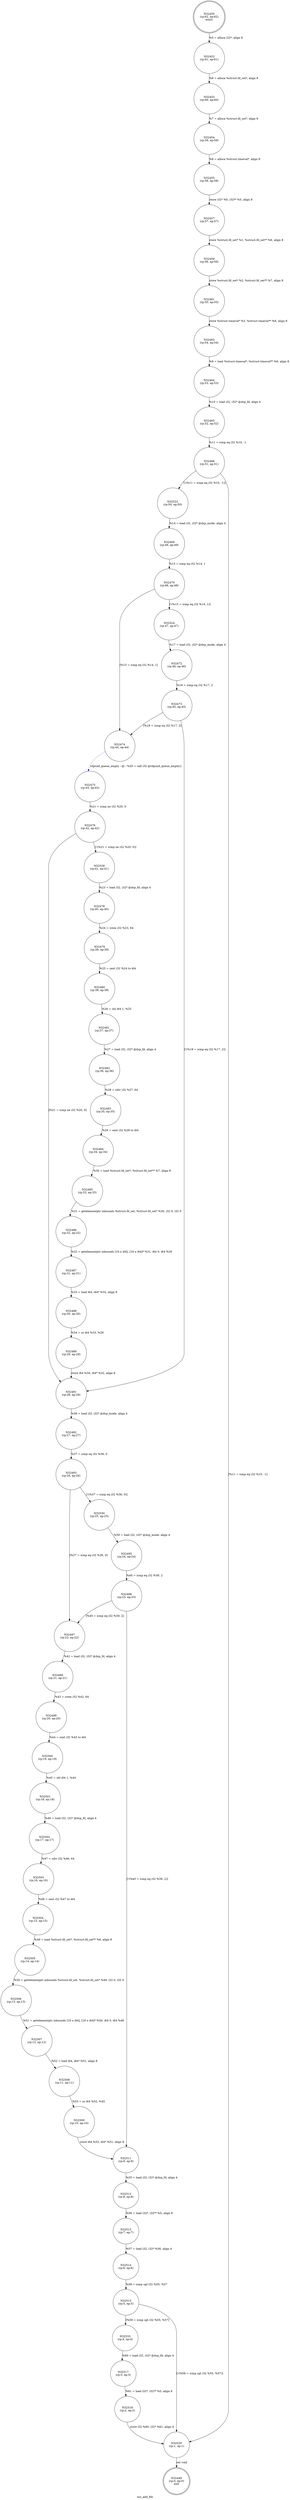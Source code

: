 digraph oss_add_fds {
label="oss_add_fds"
32449 [label="N32449\n(rp:0, ep:0)\nexit", shape="doublecircle"]
32450 [label="N32450\n(rp:62, ep:62)\nentry", shape="doublecircle"]
32450 -> 32452 [label="%5 = alloca i32*, align 8"]
32452 [label="N32452\n(rp:61, ep:61)", shape="circle"]
32452 -> 32453 [label="%6 = alloca %struct.fd_set*, align 8"]
32453 [label="N32453\n(rp:60, ep:60)", shape="circle"]
32453 -> 32454 [label="%7 = alloca %struct.fd_set*, align 8"]
32454 [label="N32454\n(rp:59, ep:59)", shape="circle"]
32454 -> 32455 [label="%8 = alloca %struct.timeval*, align 8"]
32455 [label="N32455\n(rp:58, ep:58)", shape="circle"]
32455 -> 32457 [label="store i32* %0, i32** %5, align 8"]
32457 [label="N32457\n(rp:57, ep:57)", shape="circle"]
32457 -> 32459 [label="store %struct.fd_set* %1, %struct.fd_set** %6, align 8"]
32459 [label="N32459\n(rp:56, ep:56)", shape="circle"]
32459 -> 32461 [label="store %struct.fd_set* %2, %struct.fd_set** %7, align 8"]
32461 [label="N32461\n(rp:55, ep:55)", shape="circle"]
32461 -> 32463 [label="store %struct.timeval* %3, %struct.timeval** %8, align 8"]
32463 [label="N32463\n(rp:54, ep:54)", shape="circle"]
32463 -> 32464 [label="%9 = load %struct.timeval*, %struct.timeval** %8, align 8"]
32464 [label="N32464\n(rp:53, ep:53)", shape="circle"]
32464 -> 32465 [label="%10 = load i32, i32* @dsp_fd, align 4"]
32465 [label="N32465\n(rp:52, ep:52)", shape="circle"]
32465 -> 32466 [label="%11 = icmp eq i32 %10, -1"]
32466 [label="N32466\n(rp:51, ep:51)", shape="circle"]
32466 -> 32522 [label="[!(%11 = icmp eq i32 %10, -1)]"]
32466 -> 32520 [label="[%11 = icmp eq i32 %10, -1]"]
32469 [label="N32469\n(rp:49, ep:49)", shape="circle"]
32469 -> 32470 [label="%15 = icmp eq i32 %14, 1"]
32470 [label="N32470\n(rp:48, ep:48)", shape="circle"]
32470 -> 32524 [label="[!(%15 = icmp eq i32 %14, 1)]"]
32470 -> 32474 [label="[%15 = icmp eq i32 %14, 1]"]
32472 [label="N32472\n(rp:46, ep:46)", shape="circle"]
32472 -> 32473 [label="%18 = icmp eq i32 %17, 2"]
32473 [label="N32473\n(rp:45, ep:45)", shape="circle"]
32473 -> 32474 [label="[%18 = icmp eq i32 %17, 2]"]
32473 -> 32491 [label="[!(%18 = icmp eq i32 %17, 2)]"]
32474 [label="N32474\n(rp:44, ep:44)", shape="circle"]
32474 -> 32475 [label="rdpsnd_queue_empty --@-- %20 = call i32 @rdpsnd_queue_empty()", style="dashed", color="blue"]
32475 [label="N32475\n(rp:43, ep:43)", shape="circle"]
32475 -> 32476 [label="%21 = icmp ne i32 %20, 0"]
32476 [label="N32476\n(rp:42, ep:42)", shape="circle"]
32476 -> 32528 [label="[!(%21 = icmp ne i32 %20, 0)]"]
32476 -> 32491 [label="[%21 = icmp ne i32 %20, 0]"]
32478 [label="N32478\n(rp:40, ep:40)", shape="circle"]
32478 -> 32479 [label="%24 = srem i32 %23, 64"]
32479 [label="N32479\n(rp:39, ep:39)", shape="circle"]
32479 -> 32480 [label="%25 = zext i32 %24 to i64"]
32480 [label="N32480\n(rp:38, ep:38)", shape="circle"]
32480 -> 32481 [label="%26 = shl i64 1, %25"]
32481 [label="N32481\n(rp:37, ep:37)", shape="circle"]
32481 -> 32482 [label="%27 = load i32, i32* @dsp_fd, align 4"]
32482 [label="N32482\n(rp:36, ep:36)", shape="circle"]
32482 -> 32483 [label="%28 = sdiv i32 %27, 64"]
32483 [label="N32483\n(rp:35, ep:35)", shape="circle"]
32483 -> 32484 [label="%29 = sext i32 %28 to i64"]
32484 [label="N32484\n(rp:34, ep:34)", shape="circle"]
32484 -> 32485 [label="%30 = load %struct.fd_set*, %struct.fd_set** %7, align 8"]
32485 [label="N32485\n(rp:33, ep:33)", shape="circle"]
32485 -> 32486 [label="%31 = getelementptr inbounds %struct.fd_set, %struct.fd_set* %30, i32 0, i32 0"]
32486 [label="N32486\n(rp:32, ep:32)", shape="circle"]
32486 -> 32487 [label="%32 = getelementptr inbounds [16 x i64], [16 x i64]* %31, i64 0, i64 %29"]
32487 [label="N32487\n(rp:31, ep:31)", shape="circle"]
32487 -> 32488 [label="%33 = load i64, i64* %32, align 8"]
32488 [label="N32488\n(rp:30, ep:30)", shape="circle"]
32488 -> 32489 [label="%34 = or i64 %33, %26"]
32489 [label="N32489\n(rp:29, ep:29)", shape="circle"]
32489 -> 32491 [label="store i64 %34, i64* %32, align 8"]
32491 [label="N32491\n(rp:28, ep:28)", shape="circle"]
32491 -> 32492 [label="%36 = load i32, i32* @dsp_mode, align 4"]
32492 [label="N32492\n(rp:27, ep:27)", shape="circle"]
32492 -> 32493 [label="%37 = icmp eq i32 %36, 0"]
32493 [label="N32493\n(rp:26, ep:26)", shape="circle"]
32493 -> 32530 [label="[!(%37 = icmp eq i32 %36, 0)]"]
32493 -> 32497 [label="[%37 = icmp eq i32 %36, 0]"]
32495 [label="N32495\n(rp:24, ep:24)", shape="circle"]
32495 -> 32496 [label="%40 = icmp eq i32 %39, 2"]
32496 [label="N32496\n(rp:23, ep:23)", shape="circle"]
32496 -> 32497 [label="[%40 = icmp eq i32 %39, 2]"]
32496 -> 32511 [label="[!(%40 = icmp eq i32 %39, 2)]"]
32497 [label="N32497\n(rp:22, ep:22)", shape="circle"]
32497 -> 32498 [label="%42 = load i32, i32* @dsp_fd, align 4"]
32498 [label="N32498\n(rp:21, ep:21)", shape="circle"]
32498 -> 32499 [label="%43 = srem i32 %42, 64"]
32499 [label="N32499\n(rp:20, ep:20)", shape="circle"]
32499 -> 32500 [label="%44 = zext i32 %43 to i64"]
32500 [label="N32500\n(rp:19, ep:19)", shape="circle"]
32500 -> 32501 [label="%45 = shl i64 1, %44"]
32501 [label="N32501\n(rp:18, ep:18)", shape="circle"]
32501 -> 32502 [label="%46 = load i32, i32* @dsp_fd, align 4"]
32502 [label="N32502\n(rp:17, ep:17)", shape="circle"]
32502 -> 32503 [label="%47 = sdiv i32 %46, 64"]
32503 [label="N32503\n(rp:16, ep:16)", shape="circle"]
32503 -> 32504 [label="%48 = sext i32 %47 to i64"]
32504 [label="N32504\n(rp:15, ep:15)", shape="circle"]
32504 -> 32505 [label="%49 = load %struct.fd_set*, %struct.fd_set** %6, align 8"]
32505 [label="N32505\n(rp:14, ep:14)", shape="circle"]
32505 -> 32506 [label="%50 = getelementptr inbounds %struct.fd_set, %struct.fd_set* %49, i32 0, i32 0"]
32506 [label="N32506\n(rp:13, ep:13)", shape="circle"]
32506 -> 32507 [label="%51 = getelementptr inbounds [16 x i64], [16 x i64]* %50, i64 0, i64 %48"]
32507 [label="N32507\n(rp:12, ep:12)", shape="circle"]
32507 -> 32508 [label="%52 = load i64, i64* %51, align 8"]
32508 [label="N32508\n(rp:11, ep:11)", shape="circle"]
32508 -> 32509 [label="%53 = or i64 %52, %45"]
32509 [label="N32509\n(rp:10, ep:10)", shape="circle"]
32509 -> 32511 [label="store i64 %53, i64* %51, align 8"]
32511 [label="N32511\n(rp:9, ep:9)", shape="circle"]
32511 -> 32512 [label="%55 = load i32, i32* @dsp_fd, align 4"]
32512 [label="N32512\n(rp:8, ep:8)", shape="circle"]
32512 -> 32513 [label="%56 = load i32*, i32** %5, align 8"]
32513 [label="N32513\n(rp:7, ep:7)", shape="circle"]
32513 -> 32514 [label="%57 = load i32, i32* %56, align 4"]
32514 [label="N32514\n(rp:6, ep:6)", shape="circle"]
32514 -> 32515 [label="%58 = icmp sgt i32 %55, %57"]
32515 [label="N32515\n(rp:5, ep:5)", shape="circle"]
32515 -> 32533 [label="[%58 = icmp sgt i32 %55, %57]"]
32515 -> 32520 [label="[!(%58 = icmp sgt i32 %55, %57)]"]
32517 [label="N32517\n(rp:3, ep:3)", shape="circle"]
32517 -> 32518 [label="%61 = load i32*, i32** %5, align 8"]
32518 [label="N32518\n(rp:2, ep:2)", shape="circle"]
32518 -> 32520 [label="store i32 %60, i32* %61, align 4"]
32520 [label="N32520\n(rp:1, ep:1)", shape="circle"]
32520 -> 32449 [label="ret void"]
32522 [label="N32522\n(rp:50, ep:50)", shape="circle"]
32522 -> 32469 [label="%14 = load i32, i32* @dsp_mode, align 4"]
32524 [label="N32524\n(rp:47, ep:47)", shape="circle"]
32524 -> 32472 [label="%17 = load i32, i32* @dsp_mode, align 4"]
32528 [label="N32528\n(rp:41, ep:41)", shape="circle"]
32528 -> 32478 [label="%23 = load i32, i32* @dsp_fd, align 4"]
32530 [label="N32530\n(rp:25, ep:25)", shape="circle"]
32530 -> 32495 [label="%39 = load i32, i32* @dsp_mode, align 4"]
32533 [label="N32533\n(rp:4, ep:4)", shape="circle"]
32533 -> 32517 [label="%60 = load i32, i32* @dsp_fd, align 4"]
}
